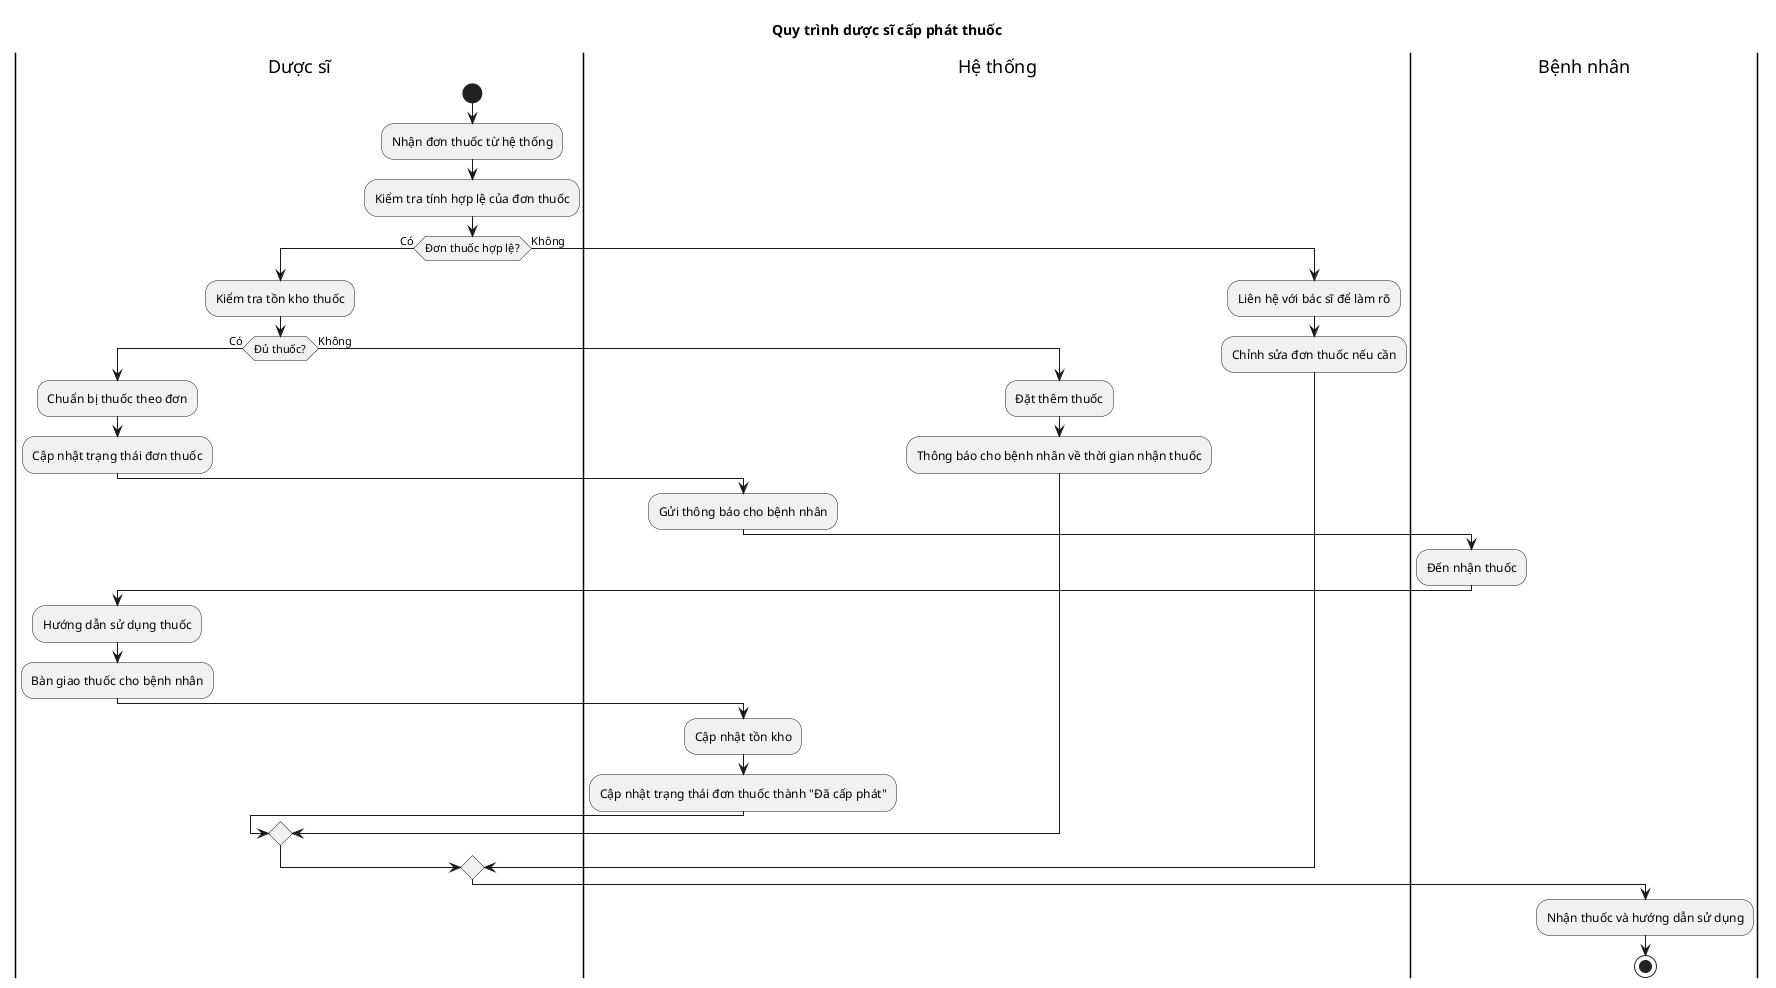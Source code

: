 @startuml
title Quy trình dược sĩ cấp phát thuốc

|Dược sĩ|
start
:Nhận đơn thuốc từ hệ thống;
:Kiểm tra tính hợp lệ của đơn thuốc;

if (Đơn thuốc hợp lệ?) then (Có)
  :Kiểm tra tồn kho thuốc;
  
  if (Đủ thuốc?) then (Có)
    :Chuẩn bị thuốc theo đơn;
    :Cập nhật trạng thái đơn thuốc;
    
    |Hệ thống|
    :Gửi thông báo cho bệnh nhân;
    
    |Bệnh nhân|
    :Đến nhận thuốc;
    
    |Dược sĩ|
    :Hướng dẫn sử dụng thuốc;
    :Bàn giao thuốc cho bệnh nhân;
    
    |Hệ thống|
    :Cập nhật tồn kho;
    :Cập nhật trạng thái đơn thuốc thành "Đã cấp phát";
  else (Không)
    :Đặt thêm thuốc;
    :Thông báo cho bệnh nhân về thời gian nhận thuốc;
  endif
else (Không)
  :Liên hệ với bác sĩ để làm rõ;
  :Chỉnh sửa đơn thuốc nếu cần;
endif

|Bệnh nhân|
:Nhận thuốc và hướng dẫn sử dụng;
stop

@enduml

